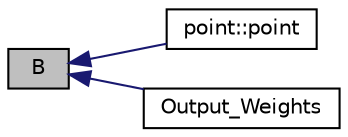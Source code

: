 digraph "B"
{
  edge [fontname="Helvetica",fontsize="10",labelfontname="Helvetica",labelfontsize="10"];
  node [fontname="Helvetica",fontsize="10",shape=record];
  rankdir="LR";
  Node5 [label="B",height=0.2,width=0.4,color="black", fillcolor="grey75", style="filled", fontcolor="black"];
  Node5 -> Node6 [dir="back",color="midnightblue",fontsize="10",style="solid",fontname="Helvetica"];
  Node6 [label="point::point",height=0.2,width=0.4,color="black", fillcolor="white", style="filled",URL="$classpoint.html#a35a81eb47d874ab0ad36577aad5fc464"];
  Node5 -> Node7 [dir="back",color="midnightblue",fontsize="10",style="solid",fontname="Helvetica"];
  Node7 [label="Output_Weights",height=0.2,width=0.4,color="black", fillcolor="white", style="filled",URL="$_data___generation___unit___test_8cpp.html#a6aea2ec580dabdeff7cb3738f95dc4c8"];
}
